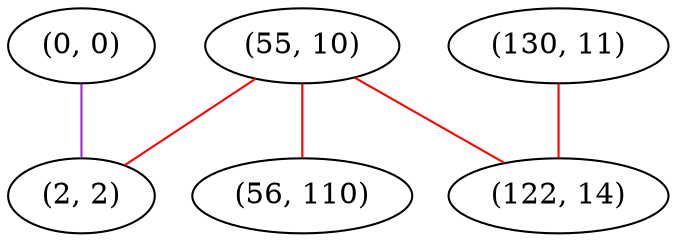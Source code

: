 graph "" {
"(0, 0)";
"(55, 10)";
"(130, 11)";
"(56, 110)";
"(122, 14)";
"(2, 2)";
"(0, 0)" -- "(2, 2)"  [color=purple, key=0, weight=4];
"(55, 10)" -- "(56, 110)"  [color=red, key=0, weight=1];
"(55, 10)" -- "(122, 14)"  [color=red, key=0, weight=1];
"(55, 10)" -- "(2, 2)"  [color=red, key=0, weight=1];
"(130, 11)" -- "(122, 14)"  [color=red, key=0, weight=1];
}
